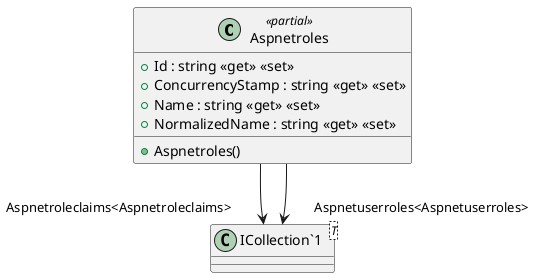 @startuml
class Aspnetroles <<partial>> {
    + Aspnetroles()
    + Id : string <<get>> <<set>>
    + ConcurrencyStamp : string <<get>> <<set>>
    + Name : string <<get>> <<set>>
    + NormalizedName : string <<get>> <<set>>
}
class "ICollection`1"<T> {
}
Aspnetroles --> "Aspnetroleclaims<Aspnetroleclaims>" "ICollection`1"
Aspnetroles --> "Aspnetuserroles<Aspnetuserroles>" "ICollection`1"
@enduml
